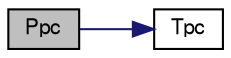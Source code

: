 digraph "Ppc"
{
  bgcolor="transparent";
  edge [fontname="FreeSans",fontsize="10",labelfontname="FreeSans",labelfontsize="10"];
  node [fontname="FreeSans",fontsize="10",shape=record];
  rankdir="LR";
  Node707 [label="Ppc",height=0.2,width=0.4,color="black", fillcolor="grey75", style="filled", fontcolor="black"];
  Node707 -> Node708 [color="midnightblue",fontsize="10",style="solid",fontname="FreeSans"];
  Node708 [label="Tpc",height=0.2,width=0.4,color="black",URL="$a29842.html#a4f38c6ea32e65f0ac9f42ee72c9385f1",tooltip="Return pseudocritical temperature according to Kay&#39;s rule. "];
}
